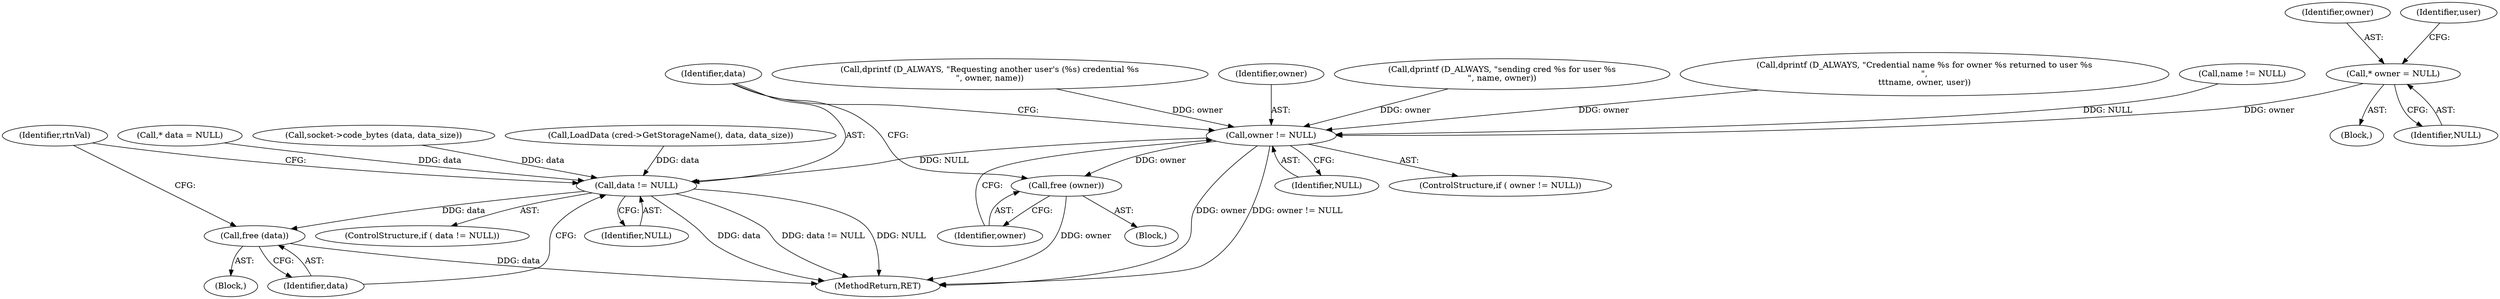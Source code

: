 digraph "0_htcondor_5e5571d1a431eb3c61977b6dd6ec90186ef79867@pointer" {
"1000125" [label="(Call,* owner = NULL)"];
"1000331" [label="(Call,owner != NULL)"];
"1000335" [label="(Call,free (owner))"];
"1000338" [label="(Call,data != NULL)"];
"1000342" [label="(Call,free (data))"];
"1000334" [label="(Block,)"];
"1000338" [label="(Call,data != NULL)"];
"1000339" [label="(Identifier,data)"];
"1000126" [label="(Identifier,owner)"];
"1000324" [label="(Call,name != NULL)"];
"1000333" [label="(Identifier,NULL)"];
"1000211" [label="(Call,dprintf (D_ALWAYS, \"Requesting another user's (%s) credential %s\n\", owner, name))"];
"1000346" [label="(MethodReturn,RET)"];
"1000332" [label="(Identifier,owner)"];
"1000238" [label="(Call,dprintf (D_ALWAYS, \"sending cred %s for user %s\n\", name, owner))"];
"1000340" [label="(Identifier,NULL)"];
"1000130" [label="(Identifier,user)"];
"1000282" [label="(Call,LoadData (cred->GetStorageName(), data, data_size))"];
"1000125" [label="(Call,* owner = NULL)"];
"1000107" [label="(Block,)"];
"1000301" [label="(Call,dprintf (D_ALWAYS, \"Credential name %s for owner %s returned to user %s\n\",\n\t\t\tname, owner, user))"];
"1000337" [label="(ControlStructure,if ( data != NULL))"];
"1000133" [label="(Call,* data = NULL)"];
"1000335" [label="(Call,free (owner))"];
"1000331" [label="(Call,owner != NULL)"];
"1000330" [label="(ControlStructure,if ( owner != NULL))"];
"1000343" [label="(Identifier,data)"];
"1000345" [label="(Identifier,rtnVal)"];
"1000127" [label="(Identifier,NULL)"];
"1000341" [label="(Block,)"];
"1000342" [label="(Call,free (data))"];
"1000336" [label="(Identifier,owner)"];
"1000298" [label="(Call,socket->code_bytes (data, data_size))"];
"1000125" -> "1000107"  [label="AST: "];
"1000125" -> "1000127"  [label="CFG: "];
"1000126" -> "1000125"  [label="AST: "];
"1000127" -> "1000125"  [label="AST: "];
"1000130" -> "1000125"  [label="CFG: "];
"1000125" -> "1000331"  [label="DDG: owner"];
"1000331" -> "1000330"  [label="AST: "];
"1000331" -> "1000333"  [label="CFG: "];
"1000332" -> "1000331"  [label="AST: "];
"1000333" -> "1000331"  [label="AST: "];
"1000336" -> "1000331"  [label="CFG: "];
"1000339" -> "1000331"  [label="CFG: "];
"1000331" -> "1000346"  [label="DDG: owner != NULL"];
"1000331" -> "1000346"  [label="DDG: owner"];
"1000211" -> "1000331"  [label="DDG: owner"];
"1000301" -> "1000331"  [label="DDG: owner"];
"1000238" -> "1000331"  [label="DDG: owner"];
"1000324" -> "1000331"  [label="DDG: NULL"];
"1000331" -> "1000335"  [label="DDG: owner"];
"1000331" -> "1000338"  [label="DDG: NULL"];
"1000335" -> "1000334"  [label="AST: "];
"1000335" -> "1000336"  [label="CFG: "];
"1000336" -> "1000335"  [label="AST: "];
"1000339" -> "1000335"  [label="CFG: "];
"1000335" -> "1000346"  [label="DDG: owner"];
"1000338" -> "1000337"  [label="AST: "];
"1000338" -> "1000340"  [label="CFG: "];
"1000339" -> "1000338"  [label="AST: "];
"1000340" -> "1000338"  [label="AST: "];
"1000343" -> "1000338"  [label="CFG: "];
"1000345" -> "1000338"  [label="CFG: "];
"1000338" -> "1000346"  [label="DDG: data"];
"1000338" -> "1000346"  [label="DDG: data != NULL"];
"1000338" -> "1000346"  [label="DDG: NULL"];
"1000282" -> "1000338"  [label="DDG: data"];
"1000298" -> "1000338"  [label="DDG: data"];
"1000133" -> "1000338"  [label="DDG: data"];
"1000338" -> "1000342"  [label="DDG: data"];
"1000342" -> "1000341"  [label="AST: "];
"1000342" -> "1000343"  [label="CFG: "];
"1000343" -> "1000342"  [label="AST: "];
"1000345" -> "1000342"  [label="CFG: "];
"1000342" -> "1000346"  [label="DDG: data"];
}

